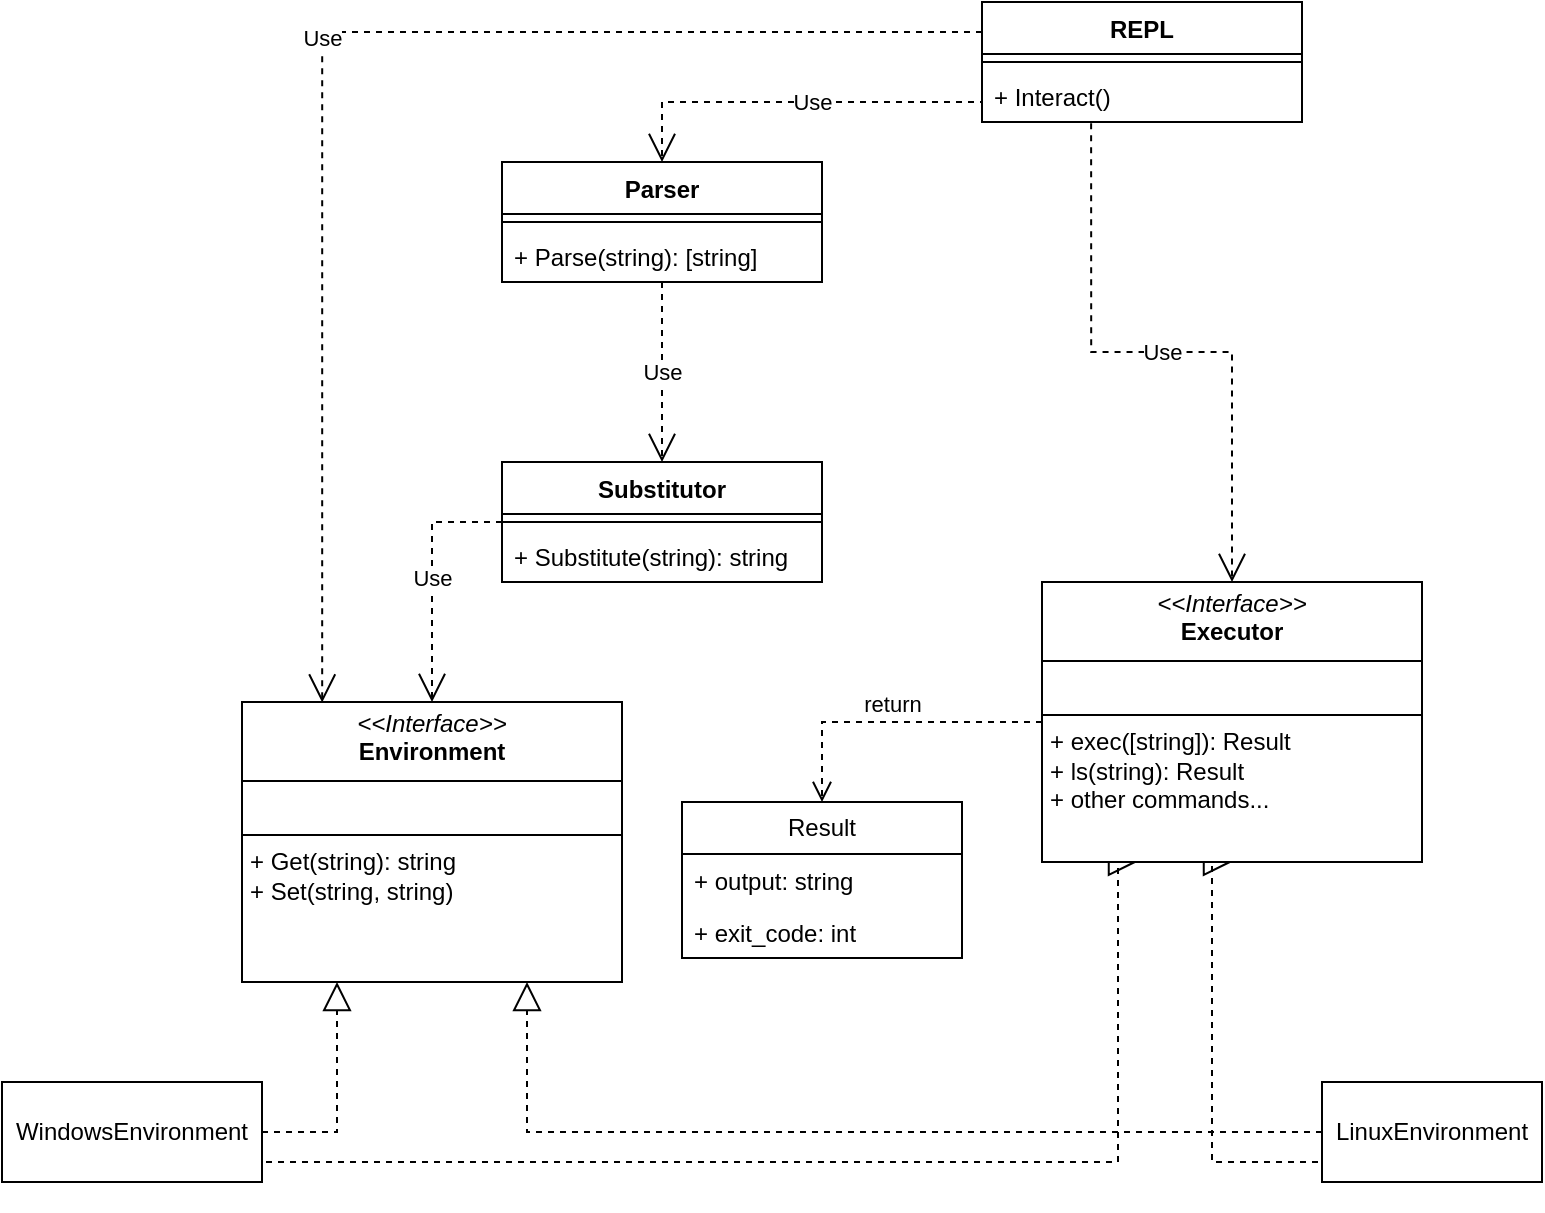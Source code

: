 <mxfile version="24.8.3">
  <diagram id="C5RBs43oDa-KdzZeNtuy" name="Page-1">
    <mxGraphModel dx="1830" dy="2144" grid="1" gridSize="10" guides="1" tooltips="1" connect="1" arrows="1" fold="1" page="1" pageScale="1" pageWidth="827" pageHeight="1169" math="0" shadow="0">
      <root>
        <mxCell id="WIyWlLk6GJQsqaUBKTNV-0" />
        <mxCell id="WIyWlLk6GJQsqaUBKTNV-1" parent="WIyWlLk6GJQsqaUBKTNV-0" />
        <mxCell id="qa6uMrn52X5PNjCmC2t0-18" value="Use" style="endArrow=open;endSize=12;dashed=1;html=1;rounded=0;entryX=0.5;entryY=0;entryDx=0;entryDy=0;exitX=0;exitY=0.5;exitDx=0;exitDy=0;flowAnimation=0;movable=1;resizable=1;rotatable=1;deletable=1;editable=1;locked=0;connectable=1;edgeStyle=orthogonalEdgeStyle;" edge="1" parent="WIyWlLk6GJQsqaUBKTNV-1" source="qa6uMrn52X5PNjCmC2t0-12" target="qa6uMrn52X5PNjCmC2t0-1">
          <mxGeometry width="160" relative="1" as="geometry">
            <mxPoint x="250" y="170" as="sourcePoint" />
            <mxPoint x="350" y="100" as="targetPoint" />
          </mxGeometry>
        </mxCell>
        <mxCell id="qa6uMrn52X5PNjCmC2t0-1" value="&lt;p style=&quot;margin:0px;margin-top:4px;text-align:center;&quot;&gt;&lt;i&gt;&amp;lt;&amp;lt;Interface&amp;gt;&amp;gt;&lt;/i&gt;&lt;br&gt;&lt;b&gt;Environment&lt;/b&gt;&lt;/p&gt;&lt;hr size=&quot;1&quot; style=&quot;border-style:solid;&quot;&gt;&lt;p style=&quot;margin:0px;margin-left:4px;&quot;&gt;&lt;br&gt;&lt;/p&gt;&lt;hr size=&quot;1&quot; style=&quot;border-style:solid;&quot;&gt;&lt;p style=&quot;margin:0px;margin-left:4px;&quot;&gt;+ Get(string): string&lt;br&gt;+ Set(string, string)&lt;/p&gt;" style="verticalAlign=top;align=left;overflow=fill;html=1;whiteSpace=wrap;" vertex="1" parent="WIyWlLk6GJQsqaUBKTNV-1">
          <mxGeometry x="100" y="230" width="190" height="140" as="geometry" />
        </mxCell>
        <mxCell id="qa6uMrn52X5PNjCmC2t0-5" style="edgeStyle=orthogonalEdgeStyle;rounded=0;orthogonalLoop=1;jettySize=auto;html=1;exitX=1;exitY=0.5;exitDx=0;exitDy=0;entryX=0.25;entryY=1;entryDx=0;entryDy=0;dashed=1;strokeColor=default;align=center;verticalAlign=middle;fontFamily=Helvetica;fontSize=11;fontColor=default;labelBackgroundColor=default;endArrow=block;endFill=0;endSize=12;" edge="1" parent="WIyWlLk6GJQsqaUBKTNV-1" source="qa6uMrn52X5PNjCmC2t0-2" target="qa6uMrn52X5PNjCmC2t0-1">
          <mxGeometry relative="1" as="geometry" />
        </mxCell>
        <mxCell id="qa6uMrn52X5PNjCmC2t0-29" style="edgeStyle=orthogonalEdgeStyle;rounded=0;orthogonalLoop=1;jettySize=auto;html=1;exitX=1;exitY=1;exitDx=0;exitDy=0;entryX=0.25;entryY=1;entryDx=0;entryDy=0;dashed=1;strokeColor=default;align=center;verticalAlign=middle;fontFamily=Helvetica;fontSize=11;fontColor=default;labelBackgroundColor=default;endArrow=block;endFill=0;endSize=12;" edge="1" parent="WIyWlLk6GJQsqaUBKTNV-1" source="qa6uMrn52X5PNjCmC2t0-2" target="qa6uMrn52X5PNjCmC2t0-28">
          <mxGeometry relative="1" as="geometry">
            <Array as="points">
              <mxPoint x="110" y="460" />
              <mxPoint x="538" y="460" />
            </Array>
          </mxGeometry>
        </mxCell>
        <mxCell id="qa6uMrn52X5PNjCmC2t0-2" value="WindowsEnvironment" style="html=1;whiteSpace=wrap;" vertex="1" parent="WIyWlLk6GJQsqaUBKTNV-1">
          <mxGeometry x="-20" y="420" width="130" height="50" as="geometry" />
        </mxCell>
        <mxCell id="qa6uMrn52X5PNjCmC2t0-11" style="edgeStyle=orthogonalEdgeStyle;rounded=0;orthogonalLoop=1;jettySize=auto;html=1;exitX=0;exitY=0.5;exitDx=0;exitDy=0;entryX=0.75;entryY=1;entryDx=0;entryDy=0;dashed=1;strokeColor=default;align=center;verticalAlign=middle;fontFamily=Helvetica;fontSize=11;fontColor=default;labelBackgroundColor=default;endArrow=block;endFill=0;endSize=12;" edge="1" parent="WIyWlLk6GJQsqaUBKTNV-1" source="qa6uMrn52X5PNjCmC2t0-10" target="qa6uMrn52X5PNjCmC2t0-1">
          <mxGeometry relative="1" as="geometry" />
        </mxCell>
        <mxCell id="qa6uMrn52X5PNjCmC2t0-31" style="edgeStyle=orthogonalEdgeStyle;rounded=0;orthogonalLoop=1;jettySize=auto;html=1;exitX=0;exitY=1;exitDx=0;exitDy=0;entryX=0.5;entryY=1;entryDx=0;entryDy=0;dashed=1;strokeColor=default;align=center;verticalAlign=middle;fontFamily=Helvetica;fontSize=11;fontColor=default;labelBackgroundColor=default;endArrow=block;endFill=0;endSize=12;" edge="1" parent="WIyWlLk6GJQsqaUBKTNV-1" source="qa6uMrn52X5PNjCmC2t0-10" target="qa6uMrn52X5PNjCmC2t0-28">
          <mxGeometry relative="1" as="geometry">
            <Array as="points">
              <mxPoint x="640" y="460" />
              <mxPoint x="585" y="460" />
            </Array>
          </mxGeometry>
        </mxCell>
        <mxCell id="qa6uMrn52X5PNjCmC2t0-10" value="LinuxEnvironment" style="html=1;whiteSpace=wrap;" vertex="1" parent="WIyWlLk6GJQsqaUBKTNV-1">
          <mxGeometry x="640" y="420" width="110" height="50" as="geometry" />
        </mxCell>
        <mxCell id="qa6uMrn52X5PNjCmC2t0-12" value="Substitutor" style="swimlane;fontStyle=1;align=center;verticalAlign=top;childLayout=stackLayout;horizontal=1;startSize=26;horizontalStack=0;resizeParent=1;resizeParentMax=0;resizeLast=0;collapsible=1;marginBottom=0;whiteSpace=wrap;html=1;" vertex="1" parent="WIyWlLk6GJQsqaUBKTNV-1">
          <mxGeometry x="230" y="110" width="160" height="60" as="geometry" />
        </mxCell>
        <mxCell id="qa6uMrn52X5PNjCmC2t0-14" value="" style="line;strokeWidth=1;fillColor=none;align=left;verticalAlign=middle;spacingTop=-1;spacingLeft=3;spacingRight=3;rotatable=0;labelPosition=right;points=[];portConstraint=eastwest;strokeColor=inherit;" vertex="1" parent="qa6uMrn52X5PNjCmC2t0-12">
          <mxGeometry y="26" width="160" height="8" as="geometry" />
        </mxCell>
        <mxCell id="qa6uMrn52X5PNjCmC2t0-15" value="+ Substitute(string): string" style="text;strokeColor=none;fillColor=none;align=left;verticalAlign=top;spacingLeft=4;spacingRight=4;overflow=hidden;rotatable=0;points=[[0,0.5],[1,0.5]];portConstraint=eastwest;whiteSpace=wrap;html=1;" vertex="1" parent="qa6uMrn52X5PNjCmC2t0-12">
          <mxGeometry y="34" width="160" height="26" as="geometry" />
        </mxCell>
        <mxCell id="qa6uMrn52X5PNjCmC2t0-19" value="Parser" style="swimlane;fontStyle=1;align=center;verticalAlign=top;childLayout=stackLayout;horizontal=1;startSize=26;horizontalStack=0;resizeParent=1;resizeParentMax=0;resizeLast=0;collapsible=1;marginBottom=0;whiteSpace=wrap;html=1;" vertex="1" parent="WIyWlLk6GJQsqaUBKTNV-1">
          <mxGeometry x="230" y="-40" width="160" height="60" as="geometry" />
        </mxCell>
        <mxCell id="qa6uMrn52X5PNjCmC2t0-21" value="" style="line;strokeWidth=1;fillColor=none;align=left;verticalAlign=middle;spacingTop=-1;spacingLeft=3;spacingRight=3;rotatable=0;labelPosition=right;points=[];portConstraint=eastwest;strokeColor=inherit;" vertex="1" parent="qa6uMrn52X5PNjCmC2t0-19">
          <mxGeometry y="26" width="160" height="8" as="geometry" />
        </mxCell>
        <mxCell id="qa6uMrn52X5PNjCmC2t0-22" value="&lt;div&gt;+ Parse(string): [string]&lt;/div&gt;&lt;div&gt;&lt;br&gt;&lt;/div&gt;" style="text;strokeColor=none;fillColor=none;align=left;verticalAlign=top;spacingLeft=4;spacingRight=4;overflow=hidden;rotatable=0;points=[[0,0.5],[1,0.5]];portConstraint=eastwest;whiteSpace=wrap;html=1;" vertex="1" parent="qa6uMrn52X5PNjCmC2t0-19">
          <mxGeometry y="34" width="160" height="26" as="geometry" />
        </mxCell>
        <mxCell id="qa6uMrn52X5PNjCmC2t0-23" value="Use" style="endArrow=open;endSize=12;dashed=1;html=1;rounded=0;exitX=0.5;exitY=1;exitDx=0;exitDy=0;entryX=0.5;entryY=0;entryDx=0;entryDy=0;edgeStyle=orthogonalEdgeStyle;" edge="1" parent="WIyWlLk6GJQsqaUBKTNV-1" source="qa6uMrn52X5PNjCmC2t0-19" target="qa6uMrn52X5PNjCmC2t0-12">
          <mxGeometry width="160" relative="1" as="geometry">
            <mxPoint x="200" y="410" as="sourcePoint" />
            <mxPoint x="360" y="410" as="targetPoint" />
          </mxGeometry>
        </mxCell>
        <mxCell id="qa6uMrn52X5PNjCmC2t0-28" value="&lt;p style=&quot;margin:0px;margin-top:4px;text-align:center;&quot;&gt;&lt;i&gt;&amp;lt;&amp;lt;Interface&amp;gt;&amp;gt;&lt;/i&gt;&lt;br&gt;&lt;b&gt;Executor&lt;/b&gt;&lt;/p&gt;&lt;hr size=&quot;1&quot; style=&quot;border-style:solid;&quot;&gt;&lt;p style=&quot;margin:0px;margin-left:4px;&quot;&gt;&lt;br&gt;&lt;/p&gt;&lt;hr size=&quot;1&quot; style=&quot;border-style:solid;&quot;&gt;&lt;p style=&quot;margin:0px;margin-left:4px;&quot;&gt;+ exec([string]): Result&lt;br&gt;+ ls(string): Result&lt;/p&gt;&lt;p style=&quot;margin:0px;margin-left:4px;&quot;&gt;+ other commands...&lt;/p&gt;" style="verticalAlign=top;align=left;overflow=fill;html=1;whiteSpace=wrap;" vertex="1" parent="WIyWlLk6GJQsqaUBKTNV-1">
          <mxGeometry x="500" y="170" width="190" height="140" as="geometry" />
        </mxCell>
        <mxCell id="qa6uMrn52X5PNjCmC2t0-32" value="REPL" style="swimlane;fontStyle=1;align=center;verticalAlign=top;childLayout=stackLayout;horizontal=1;startSize=26;horizontalStack=0;resizeParent=1;resizeParentMax=0;resizeLast=0;collapsible=1;marginBottom=0;whiteSpace=wrap;html=1;" vertex="1" parent="WIyWlLk6GJQsqaUBKTNV-1">
          <mxGeometry x="470" y="-120" width="160" height="60" as="geometry" />
        </mxCell>
        <mxCell id="qa6uMrn52X5PNjCmC2t0-34" value="" style="line;strokeWidth=1;fillColor=none;align=left;verticalAlign=middle;spacingTop=-1;spacingLeft=3;spacingRight=3;rotatable=0;labelPosition=right;points=[];portConstraint=eastwest;strokeColor=inherit;" vertex="1" parent="qa6uMrn52X5PNjCmC2t0-32">
          <mxGeometry y="26" width="160" height="8" as="geometry" />
        </mxCell>
        <mxCell id="qa6uMrn52X5PNjCmC2t0-35" value="&lt;div&gt;+ Interact()&lt;/div&gt;" style="text;strokeColor=none;fillColor=none;align=left;verticalAlign=top;spacingLeft=4;spacingRight=4;overflow=hidden;rotatable=0;points=[[0,0.5],[1,0.5]];portConstraint=eastwest;whiteSpace=wrap;html=1;" vertex="1" parent="qa6uMrn52X5PNjCmC2t0-32">
          <mxGeometry y="34" width="160" height="26" as="geometry" />
        </mxCell>
        <mxCell id="qa6uMrn52X5PNjCmC2t0-36" value="Result" style="swimlane;fontStyle=0;childLayout=stackLayout;horizontal=1;startSize=26;fillColor=none;horizontalStack=0;resizeParent=1;resizeParentMax=0;resizeLast=0;collapsible=1;marginBottom=0;whiteSpace=wrap;html=1;" vertex="1" parent="WIyWlLk6GJQsqaUBKTNV-1">
          <mxGeometry x="320" y="280" width="140" height="78" as="geometry" />
        </mxCell>
        <mxCell id="qa6uMrn52X5PNjCmC2t0-38" value="+ output: string" style="text;strokeColor=none;fillColor=none;align=left;verticalAlign=top;spacingLeft=4;spacingRight=4;overflow=hidden;rotatable=0;points=[[0,0.5],[1,0.5]];portConstraint=eastwest;whiteSpace=wrap;html=1;" vertex="1" parent="qa6uMrn52X5PNjCmC2t0-36">
          <mxGeometry y="26" width="140" height="26" as="geometry" />
        </mxCell>
        <mxCell id="qa6uMrn52X5PNjCmC2t0-37" value="+ exit_code: int" style="text;strokeColor=none;fillColor=none;align=left;verticalAlign=top;spacingLeft=4;spacingRight=4;overflow=hidden;rotatable=0;points=[[0,0.5],[1,0.5]];portConstraint=eastwest;whiteSpace=wrap;html=1;" vertex="1" parent="qa6uMrn52X5PNjCmC2t0-36">
          <mxGeometry y="52" width="140" height="26" as="geometry" />
        </mxCell>
        <mxCell id="qa6uMrn52X5PNjCmC2t0-40" value="return" style="html=1;verticalAlign=bottom;endArrow=open;dashed=1;endSize=8;rounded=0;exitX=0;exitY=0.5;exitDx=0;exitDy=0;entryX=0.5;entryY=0;entryDx=0;entryDy=0;edgeStyle=orthogonalEdgeStyle;" edge="1" parent="WIyWlLk6GJQsqaUBKTNV-1" source="qa6uMrn52X5PNjCmC2t0-28" target="qa6uMrn52X5PNjCmC2t0-36">
          <mxGeometry relative="1" as="geometry">
            <mxPoint x="490" y="390" as="sourcePoint" />
            <mxPoint x="410" y="390" as="targetPoint" />
          </mxGeometry>
        </mxCell>
        <mxCell id="qa6uMrn52X5PNjCmC2t0-45" value="Use" style="endArrow=open;endSize=12;dashed=1;html=1;rounded=0;exitX=0;exitY=0.5;exitDx=0;exitDy=0;entryX=0.5;entryY=0;entryDx=0;entryDy=0;edgeStyle=orthogonalEdgeStyle;" edge="1" parent="WIyWlLk6GJQsqaUBKTNV-1" source="qa6uMrn52X5PNjCmC2t0-32" target="qa6uMrn52X5PNjCmC2t0-19">
          <mxGeometry width="160" relative="1" as="geometry">
            <mxPoint x="440" y="-100" as="sourcePoint" />
            <mxPoint x="340" y="-60" as="targetPoint" />
            <Array as="points">
              <mxPoint x="470" y="-70" />
              <mxPoint x="310" y="-70" />
            </Array>
          </mxGeometry>
        </mxCell>
        <mxCell id="qa6uMrn52X5PNjCmC2t0-46" value="Use" style="endArrow=open;endSize=12;dashed=1;html=1;rounded=0;exitX=0;exitY=0.25;exitDx=0;exitDy=0;entryX=0.211;entryY=0.002;entryDx=0;entryDy=0;entryPerimeter=0;edgeStyle=orthogonalEdgeStyle;" edge="1" parent="WIyWlLk6GJQsqaUBKTNV-1" source="qa6uMrn52X5PNjCmC2t0-32" target="qa6uMrn52X5PNjCmC2t0-1">
          <mxGeometry width="160" relative="1" as="geometry">
            <mxPoint x="250" y="-160" as="sourcePoint" />
            <mxPoint x="410" y="-160" as="targetPoint" />
          </mxGeometry>
        </mxCell>
        <mxCell id="qa6uMrn52X5PNjCmC2t0-47" value="Use" style="endArrow=open;endSize=12;dashed=1;html=1;rounded=0;exitDx=0;exitDy=0;exitPerimeter=0;entryDx=0;entryDy=0;edgeStyle=orthogonalEdgeStyle;exitX=0.341;exitY=1.026;" edge="1" parent="WIyWlLk6GJQsqaUBKTNV-1" source="qa6uMrn52X5PNjCmC2t0-35" target="qa6uMrn52X5PNjCmC2t0-28">
          <mxGeometry width="160" relative="1" as="geometry">
            <mxPoint x="530" y="50" as="sourcePoint" />
            <mxPoint x="690" y="50" as="targetPoint" />
          </mxGeometry>
        </mxCell>
      </root>
    </mxGraphModel>
  </diagram>
</mxfile>
